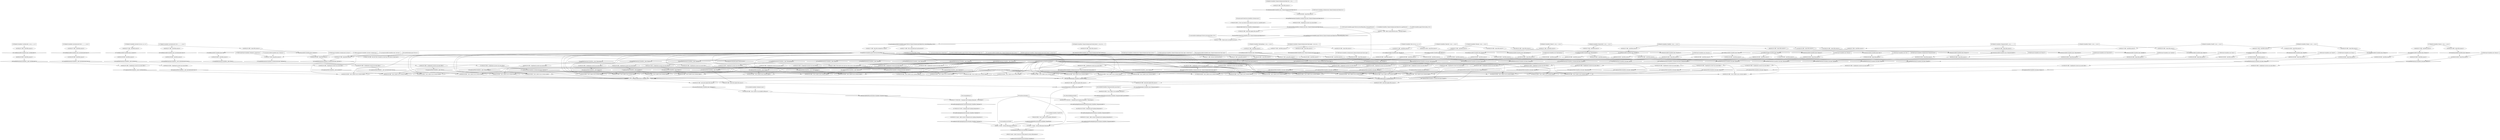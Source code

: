 digraph G {
	1 [label="1:canDiscoverSystemInformation(attacker,victimHost):0",shape=diamond];
	2 [label="2:RULE 0 (Asset - Able to discover system general system informatioin):0",shape=ellipse];
	3 [label="3:systemInformationDiscovery(attacker,victimHost):0",shape=diamond];
	4 [label="4:RULE 1 (T1082 - System Information Discovery):0",shape=ellipse];
	5 [label="5:isSystemDiscoverUtil(df):1",shape=box];
	6 [label="6:canRunInstalledSoftware(attacker,victimHost,'/bin/df',df):0",shape=diamond];
	7 [label="7:RULE 68 (BB - User is able to run installed software):0",shape=ellipse];
	8 [label="8:accessFile(attacker,victimHost,exec,'/bin/df'):0",shape=diamond];
	9 [label="9:RULE 83 (BB - execCode implies file access):0",shape=ellipse];
	10 [label="10:canAccessFile(victimHost,_,exec,'/bin/df'):0",shape=diamond];
	11 [label="11:RULE 85 (BB - A legitimate account can access file):0",shape=ellipse];
	12 [label="12:localFileProtection(victimHost,_,exec,'/bin/df'):0",shape=diamond];
	13 [label="13:RULE 88 (BB - world file access):0",shape=ellipse];
	14 [label="14:worldAccessible(victimHost,exec,'/bin/df'):0",shape=diamond];
	15 [label="15:RULE 97 (BB - world file access):0",shape=ellipse];
	16 [label="16:fileAttr(victimHost,'/bin/df',-,r,w,x,-,-,-,r,w,x):1",shape=box];
	17 [label="17:execCode(attacker,victimHost,_):0",shape=diamond];
	18 [label="18:RULE 69 (BB - User is able to use a reverse shell):0",shape=ellipse];
	19 [label="19:canAccessFile(victimHost,_,exec,'/bin'):0",shape=diamond];
	20 [label="20:RULE 85 (BB - A legitimate account can access file):0",shape=ellipse];
	21 [label="21:localFileProtection(victimHost,_,exec,'/bin'):0",shape=diamond];
	22 [label="22:RULE 88 (BB - world file access):0",shape=ellipse];
	23 [label="23:worldAccessible(victimHost,exec,'/bin'):0",shape=diamond];
	24 [label="24:RULE 97 (BB - world file access):0",shape=ellipse];
	25 [label="25:fileAttr(victimHost,'/bin',d,r,w,x,r,-,x,r,-,x):1",shape=box];
	26 [label="26:accessDataFlow(attacker,write,reversePupy):0",shape=diamond];
	27 [label="27:RULE 70 (BB - The remote root user has write access to the dataFlow):0",shape=ellipse];
	28 [label="28:dataFlowReverseShell(reversePupy):0",shape=diamond];
	29 [label="29:RULE 71 (BB - Reverse shell data flow):0",shape=ellipse];
	30 [label="30:isReverseShell(victimHost,pupyC2Server,'/home/victimAccount/3aka3.doc'):1",shape=box];
	31 [label="31:flowBind(reversePupy,http,1234):0",shape=diamond];
	32 [label="32:RULE 74 (BB - Flow associated port and protocol):0",shape=ellipse];
	33 [label="33:canScriptAccessHost(victimHost,pupyC2Server,'/home/victimAccount/3aka3.doc',reversePupy,http,1234):0",shape=diamond];
	34 [label="34:RULE 76 (BB - Script access an exposed service):0",shape=ellipse];
	35 [label="35:networkServiceInfo(pupyC2Server,root,pupyd,http,1234):1",shape=box];
	36 [label="36:accessFile(victimUser,victimHost,exec,'/home/victimAccount/3aka3.doc'):0",shape=diamond];
	37 [label="37:RULE 83 (BB - execCode implies file access):0",shape=ellipse];
	38 [label="38:canAccessFile(victimHost,victimAccount,exec,'/home/victimAccount/3aka3.doc'):0",shape=diamond];
	39 [label="39:RULE 85 (BB - A legitimate account can access file):0",shape=ellipse];
	40 [label="40:localFileProtection(victimHost,victimAccount,exec,'/home/victimAccount/3aka3.doc'):0",shape=diamond];
	41 [label="41:RULE 86 (BB - owner file access):0",shape=ellipse];
	42 [label="42:ownerAccessible(victimHost,exec,'/home/victimAccount/3aka3.doc'):0",shape=diamond];
	43 [label="43:RULE 95 (BB - owner file access):0",shape=ellipse];
	44 [label="44:fileAttr(victimHost,'/home/victimAccount/3aka3.doc',-,r,w,x,-,-,-,-,-,-):1",shape=box];
	45 [label="45:fileOwner(victimHost,victimAccount,'/home/victimAccount/3aka3.doc'):1",shape=box];
	46 [label="46:execCode(victimUser,victimHost,victimAccount):0",shape=diamond];
	47 [label="47:RULE 84 (BB - A User can execute code using his account on a specific host):0",shape=ellipse];
	48 [label="48:hasAccount(victimUser,victimHost,victimAccount):1",shape=box];
	49 [label="49:scriptNetAccess(victimHost,pupyC2Server,'/home/victimAccount/3aka3.doc',reversePupy,http,1234):0",shape=diamond];
	50 [label="50:RULE 77 (BB - Direct script network access - Existing Script):0",shape=ellipse];
	51 [label="51:isNetScript(victimHost,pupyC2Server,reversePupy,http,1234,pupyPayload):1",shape=box];
	52 [label="52:dataBind(victimHost,'/home/victimAccount/3aka3.doc',pupyPayload):1",shape=box];
	53 [label="53:aclNW(victimHost,pupyC2Server,http,1234):1",shape=box];
	54 [label="54:dataFlow(victimHost,pupyC2Server,reversePupy,_):0",shape=diamond];
	55 [label="55:RULE 75 (BB - Data flow initiated by script):0",shape=ellipse];
	56 [label="56:localAccess(attacker,pupyC2Server,root):0",shape=diamond];
	57 [label="57:RULE 103 (BB - An user who is located in a host has root access to that host):0",shape=ellipse];
	58 [label="58:located(attacker,pupyC2Server):1",shape=box];
	59 [label="59:RULE 69 (BB - User is able to use a reverse shell):0",shape=ellipse];
	60 [label="60:canAccessFile(victimHost,_,exec,'/bin/cat'):0",shape=diamond];
	61 [label="61:RULE 85 (BB - A legitimate account can access file):0",shape=ellipse];
	62 [label="62:localFileProtection(victimHost,_,exec,'/bin/cat'):0",shape=diamond];
	63 [label="63:RULE 88 (BB - world file access):0",shape=ellipse];
	64 [label="64:worldAccessible(victimHost,exec,'/bin/cat'):0",shape=diamond];
	65 [label="65:RULE 97 (BB - world file access):0",shape=ellipse];
	66 [label="66:fileAttr(victimHost,'/bin/cat',-,r,w,x,-,-,-,r,w,x):1",shape=box];
	67 [label="67:RULE 69 (BB - User is able to use a reverse shell):0",shape=ellipse];
	68 [label="68:canAccessFile(victimHost,_,exec,'/bin/certutil'):0",shape=diamond];
	69 [label="69:RULE 85 (BB - A legitimate account can access file):0",shape=ellipse];
	70 [label="70:localFileProtection(victimHost,_,exec,'/bin/certutil'):0",shape=diamond];
	71 [label="71:RULE 88 (BB - world file access):0",shape=ellipse];
	72 [label="72:worldAccessible(victimHost,exec,'/bin/certutil'):0",shape=diamond];
	73 [label="73:RULE 97 (BB - world file access):0",shape=ellipse];
	74 [label="74:fileAttr(victimHost,'/bin/certutil',-,r,w,x,-,-,-,r,w,x):1",shape=box];
	75 [label="75:RULE 69 (BB - User is able to use a reverse shell):0",shape=ellipse];
	76 [label="76:RULE 69 (BB - User is able to use a reverse shell):0",shape=ellipse];
	77 [label="77:canAccessFile(victimHost,_,exec,'/bin/find'):0",shape=diamond];
	78 [label="78:RULE 85 (BB - A legitimate account can access file):0",shape=ellipse];
	79 [label="79:localFileProtection(victimHost,_,exec,'/bin/find'):0",shape=diamond];
	80 [label="80:RULE 88 (BB - world file access):0",shape=ellipse];
	81 [label="81:worldAccessible(victimHost,exec,'/bin/find'):0",shape=diamond];
	82 [label="82:RULE 97 (BB - world file access):0",shape=ellipse];
	83 [label="83:fileAttr(victimHost,'/bin/find',-,r,w,x,-,-,-,r,w,x):1",shape=box];
	84 [label="84:RULE 69 (BB - User is able to use a reverse shell):0",shape=ellipse];
	85 [label="85:canAccessFile(victimHost,_,exec,'/bin/ls'):0",shape=diamond];
	86 [label="86:RULE 85 (BB - A legitimate account can access file):0",shape=ellipse];
	87 [label="87:localFileProtection(victimHost,_,exec,'/bin/ls'):0",shape=diamond];
	88 [label="88:RULE 88 (BB - world file access):0",shape=ellipse];
	89 [label="89:worldAccessible(victimHost,exec,'/bin/ls'):0",shape=diamond];
	90 [label="90:RULE 97 (BB - world file access):0",shape=ellipse];
	91 [label="91:fileAttr(victimHost,'/bin/ls',-,r,w,x,-,-,-,r,w,x):1",shape=box];
	92 [label="92:RULE 69 (BB - User is able to use a reverse shell):0",shape=ellipse];
	93 [label="93:canAccessFile(victimHost,_,exec,'/bin/ps'):0",shape=diamond];
	94 [label="94:RULE 85 (BB - A legitimate account can access file):0",shape=ellipse];
	95 [label="95:localFileProtection(victimHost,_,exec,'/bin/ps'):0",shape=diamond];
	96 [label="96:RULE 88 (BB - world file access):0",shape=ellipse];
	97 [label="97:worldAccessible(victimHost,exec,'/bin/ps'):0",shape=diamond];
	98 [label="98:RULE 97 (BB - world file access):0",shape=ellipse];
	99 [label="99:fileAttr(victimHost,'/bin/ps',-,r,w,x,-,-,-,r,w,x):1",shape=box];
	100 [label="100:RULE 69 (BB - User is able to use a reverse shell):0",shape=ellipse];
	101 [label="101:canAccessFile(victimHost,_,exec,'/bin/rm'):0",shape=diamond];
	102 [label="102:RULE 85 (BB - A legitimate account can access file):0",shape=ellipse];
	103 [label="103:localFileProtection(victimHost,_,exec,'/bin/rm'):0",shape=diamond];
	104 [label="104:RULE 88 (BB - world file access):0",shape=ellipse];
	105 [label="105:worldAccessible(victimHost,exec,'/bin/rm'):0",shape=diamond];
	106 [label="106:RULE 97 (BB - world file access):0",shape=ellipse];
	107 [label="107:fileAttr(victimHost,'/bin/rm',-,r,w,x,-,-,-,r,w,x):1",shape=box];
	108 [label="108:RULE 69 (BB - User is able to use a reverse shell):0",shape=ellipse];
	109 [label="109:canAccessFile(victimHost,_,exec,'/bin/tcpdump'):0",shape=diamond];
	110 [label="110:RULE 85 (BB - A legitimate account can access file):0",shape=ellipse];
	111 [label="111:localFileProtection(victimHost,_,exec,'/bin/tcpdump'):0",shape=diamond];
	112 [label="112:RULE 88 (BB - world file access):0",shape=ellipse];
	113 [label="113:worldAccessible(victimHost,exec,'/bin/tcpdump'):0",shape=diamond];
	114 [label="114:RULE 97 (BB - world file access):0",shape=ellipse];
	115 [label="115:fileAttr(victimHost,'/bin/tcpdump',-,r,w,x,-,-,-,r,w,x):1",shape=box];
	116 [label="116:RULE 69 (BB - User is able to use a reverse shell):0",shape=ellipse];
	117 [label="117:canAccessFile(victimHost,_,exec,'/bin/who'):0",shape=diamond];
	118 [label="118:RULE 85 (BB - A legitimate account can access file):0",shape=ellipse];
	119 [label="119:localFileProtection(victimHost,_,exec,'/bin/who'):0",shape=diamond];
	120 [label="120:RULE 88 (BB - world file access):0",shape=ellipse];
	121 [label="121:worldAccessible(victimHost,exec,'/bin/who'):0",shape=diamond];
	122 [label="122:RULE 97 (BB - world file access):0",shape=ellipse];
	123 [label="123:fileAttr(victimHost,'/bin/who',-,r,w,x,-,-,-,r,w,x):1",shape=box];
	124 [label="124:RULE 69 (BB - User is able to use a reverse shell):0",shape=ellipse];
	125 [label="125:canAccessFile(victimHost,_,exec,'/bin/zip'):0",shape=diamond];
	126 [label="126:RULE 85 (BB - A legitimate account can access file):0",shape=ellipse];
	127 [label="127:localFileProtection(victimHost,_,exec,'/bin/zip'):0",shape=diamond];
	128 [label="128:RULE 88 (BB - world file access):0",shape=ellipse];
	129 [label="129:worldAccessible(victimHost,exec,'/bin/zip'):0",shape=diamond];
	130 [label="130:RULE 97 (BB - world file access):0",shape=ellipse];
	131 [label="131:fileAttr(victimHost,'/bin/zip',-,r,w,x,-,-,-,r,w,x):1",shape=box];
	132 [label="132:RULE 69 (BB - User is able to use a reverse shell):0",shape=ellipse];
	133 [label="133:canAccessFile(victimHost,_,exec,'/private'):0",shape=diamond];
	134 [label="134:RULE 85 (BB - A legitimate account can access file):0",shape=ellipse];
	135 [label="135:localFileProtection(victimHost,_,exec,'/private'):0",shape=diamond];
	136 [label="136:RULE 88 (BB - world file access):0",shape=ellipse];
	137 [label="137:worldAccessible(victimHost,exec,'/private'):0",shape=diamond];
	138 [label="138:RULE 97 (BB - world file access):0",shape=ellipse];
	139 [label="139:fileAttr(victimHost,'/private',d,r,w,x,r,-,x,r,-,x):1",shape=box];
	140 [label="140:RULE 69 (BB - User is able to use a reverse shell):0",shape=ellipse];
	141 [label="141:canAccessFile(victimHost,_,exec,'/private/secret1.doc'):0",shape=diamond];
	142 [label="142:RULE 85 (BB - A legitimate account can access file):0",shape=ellipse];
	143 [label="143:localFileProtection(victimHost,_,exec,'/private/secret1.doc'):0",shape=diamond];
	144 [label="144:RULE 88 (BB - world file access):0",shape=ellipse];
	145 [label="145:worldAccessible(victimHost,exec,'/private/secret1.doc'):0",shape=diamond];
	146 [label="146:RULE 97 (BB - world file access):0",shape=ellipse];
	147 [label="147:fileAttr(victimHost,'/private/secret1.doc',-,-,-,-,-,-,-,r,w,x):1",shape=box];
	148 [label="148:RULE 69 (BB - User is able to use a reverse shell):0",shape=ellipse];
	149 [label="149:canAccessFile(victimHost,_,exec,'/private/secret2.doc'):0",shape=diamond];
	150 [label="150:RULE 85 (BB - A legitimate account can access file):0",shape=ellipse];
	151 [label="151:localFileProtection(victimHost,_,exec,'/private/secret2.doc'):0",shape=diamond];
	152 [label="152:RULE 88 (BB - world file access):0",shape=ellipse];
	153 [label="153:worldAccessible(victimHost,exec,'/private/secret2.doc'):0",shape=diamond];
	154 [label="154:RULE 97 (BB - world file access):0",shape=ellipse];
	155 [label="155:fileAttr(victimHost,'/private/secret2.doc',-,-,-,-,-,-,-,r,w,x):1",shape=box];
	156 [label="156:RULE 69 (BB - User is able to use a reverse shell):0",shape=ellipse];
	157 [label="157:canAccessFile(victimHost,_,exec,'/usr/bin/sudo'):0",shape=diamond];
	158 [label="158:RULE 85 (BB - A legitimate account can access file):0",shape=ellipse];
	159 [label="159:localFileProtection(victimHost,_,exec,'/usr/bin/sudo'):0",shape=diamond];
	160 [label="160:RULE 88 (BB - world file access):0",shape=ellipse];
	161 [label="161:worldAccessible(victimHost,exec,'/usr/bin/sudo'):0",shape=diamond];
	162 [label="162:RULE 97 (BB - world file access):0",shape=ellipse];
	163 [label="163:fileAttr(victimHost,'/usr/bin/sudo',-,r,w,s,r,-,-,r,-,x):1",shape=box];
	164 [label="164:RULE 83 (BB - execCode implies file access):0",shape=ellipse];
	165 [label="165:canAccessFile(victimHost,root,exec,'/bin/df'):0",shape=diamond];
	166 [label="166:RULE 85 (BB - A legitimate account can access file):0",shape=ellipse];
	167 [label="167:localFileProtection(victimHost,root,exec,'/bin/df'):0",shape=diamond];
	168 [label="168:RULE 86 (BB - owner file access):0",shape=ellipse];
	169 [label="169:ownerAccessible(victimHost,exec,'/bin/df'):0",shape=diamond];
	170 [label="170:RULE 95 (BB - owner file access):0",shape=ellipse];
	171 [label="171:fileOwner(victimHost,root,'/bin/df'):1",shape=box];
	172 [label="172:RULE 88 (BB - world file access):0",shape=ellipse];
	173 [label="173:execCode(attacker,victimHost,root):0",shape=diamond];
	174 [label="174:RULE 69 (BB - User is able to use a reverse shell):0",shape=ellipse];
	175 [label="175:canAccessFile(victimHost,root,exec,'/bin'):0",shape=diamond];
	176 [label="176:RULE 85 (BB - A legitimate account can access file):0",shape=ellipse];
	177 [label="177:localFileProtection(victimHost,root,exec,'/bin'):0",shape=diamond];
	178 [label="178:RULE 86 (BB - owner file access):0",shape=ellipse];
	179 [label="179:ownerAccessible(victimHost,exec,'/bin'):0",shape=diamond];
	180 [label="180:RULE 95 (BB - owner file access):0",shape=ellipse];
	181 [label="181:fileOwner(victimHost,root,'/bin'):1",shape=box];
	182 [label="182:RULE 69 (BB - User is able to use a reverse shell):0",shape=ellipse];
	183 [label="183:canAccessFile(victimHost,root,exec,'/bin/cat'):0",shape=diamond];
	184 [label="184:RULE 85 (BB - A legitimate account can access file):0",shape=ellipse];
	185 [label="185:localFileProtection(victimHost,root,exec,'/bin/cat'):0",shape=diamond];
	186 [label="186:RULE 86 (BB - owner file access):0",shape=ellipse];
	187 [label="187:ownerAccessible(victimHost,exec,'/bin/cat'):0",shape=diamond];
	188 [label="188:RULE 95 (BB - owner file access):0",shape=ellipse];
	189 [label="189:fileOwner(victimHost,root,'/bin/cat'):1",shape=box];
	190 [label="190:RULE 88 (BB - world file access):0",shape=ellipse];
	191 [label="191:RULE 69 (BB - User is able to use a reverse shell):0",shape=ellipse];
	192 [label="192:canAccessFile(victimHost,root,exec,'/bin/certutil'):0",shape=diamond];
	193 [label="193:RULE 85 (BB - A legitimate account can access file):0",shape=ellipse];
	194 [label="194:localFileProtection(victimHost,root,exec,'/bin/certutil'):0",shape=diamond];
	195 [label="195:RULE 86 (BB - owner file access):0",shape=ellipse];
	196 [label="196:ownerAccessible(victimHost,exec,'/bin/certutil'):0",shape=diamond];
	197 [label="197:RULE 95 (BB - owner file access):0",shape=ellipse];
	198 [label="198:fileOwner(victimHost,root,'/bin/certutil'):1",shape=box];
	199 [label="199:RULE 88 (BB - world file access):0",shape=ellipse];
	200 [label="200:RULE 69 (BB - User is able to use a reverse shell):0",shape=ellipse];
	201 [label="201:RULE 69 (BB - User is able to use a reverse shell):0",shape=ellipse];
	202 [label="202:canAccessFile(victimHost,root,exec,'/bin/find'):0",shape=diamond];
	203 [label="203:RULE 85 (BB - A legitimate account can access file):0",shape=ellipse];
	204 [label="204:localFileProtection(victimHost,root,exec,'/bin/find'):0",shape=diamond];
	205 [label="205:RULE 86 (BB - owner file access):0",shape=ellipse];
	206 [label="206:ownerAccessible(victimHost,exec,'/bin/find'):0",shape=diamond];
	207 [label="207:RULE 95 (BB - owner file access):0",shape=ellipse];
	208 [label="208:fileOwner(victimHost,root,'/bin/find'):1",shape=box];
	209 [label="209:RULE 88 (BB - world file access):0",shape=ellipse];
	210 [label="210:RULE 69 (BB - User is able to use a reverse shell):0",shape=ellipse];
	211 [label="211:canAccessFile(victimHost,root,exec,'/bin/ls'):0",shape=diamond];
	212 [label="212:RULE 85 (BB - A legitimate account can access file):0",shape=ellipse];
	213 [label="213:localFileProtection(victimHost,root,exec,'/bin/ls'):0",shape=diamond];
	214 [label="214:RULE 86 (BB - owner file access):0",shape=ellipse];
	215 [label="215:ownerAccessible(victimHost,exec,'/bin/ls'):0",shape=diamond];
	216 [label="216:RULE 95 (BB - owner file access):0",shape=ellipse];
	217 [label="217:fileOwner(victimHost,root,'/bin/ls'):1",shape=box];
	218 [label="218:RULE 88 (BB - world file access):0",shape=ellipse];
	219 [label="219:RULE 69 (BB - User is able to use a reverse shell):0",shape=ellipse];
	220 [label="220:canAccessFile(victimHost,root,exec,'/bin/ps'):0",shape=diamond];
	221 [label="221:RULE 85 (BB - A legitimate account can access file):0",shape=ellipse];
	222 [label="222:localFileProtection(victimHost,root,exec,'/bin/ps'):0",shape=diamond];
	223 [label="223:RULE 86 (BB - owner file access):0",shape=ellipse];
	224 [label="224:ownerAccessible(victimHost,exec,'/bin/ps'):0",shape=diamond];
	225 [label="225:RULE 95 (BB - owner file access):0",shape=ellipse];
	226 [label="226:fileOwner(victimHost,root,'/bin/ps'):1",shape=box];
	227 [label="227:RULE 88 (BB - world file access):0",shape=ellipse];
	228 [label="228:RULE 69 (BB - User is able to use a reverse shell):0",shape=ellipse];
	229 [label="229:canAccessFile(victimHost,root,exec,'/bin/rm'):0",shape=diamond];
	230 [label="230:RULE 85 (BB - A legitimate account can access file):0",shape=ellipse];
	231 [label="231:localFileProtection(victimHost,root,exec,'/bin/rm'):0",shape=diamond];
	232 [label="232:RULE 86 (BB - owner file access):0",shape=ellipse];
	233 [label="233:ownerAccessible(victimHost,exec,'/bin/rm'):0",shape=diamond];
	234 [label="234:RULE 95 (BB - owner file access):0",shape=ellipse];
	235 [label="235:fileOwner(victimHost,root,'/bin/rm'):1",shape=box];
	236 [label="236:RULE 88 (BB - world file access):0",shape=ellipse];
	237 [label="237:RULE 69 (BB - User is able to use a reverse shell):0",shape=ellipse];
	238 [label="238:canAccessFile(victimHost,root,exec,'/bin/tcpdump'):0",shape=diamond];
	239 [label="239:RULE 85 (BB - A legitimate account can access file):0",shape=ellipse];
	240 [label="240:localFileProtection(victimHost,root,exec,'/bin/tcpdump'):0",shape=diamond];
	241 [label="241:RULE 86 (BB - owner file access):0",shape=ellipse];
	242 [label="242:ownerAccessible(victimHost,exec,'/bin/tcpdump'):0",shape=diamond];
	243 [label="243:RULE 95 (BB - owner file access):0",shape=ellipse];
	244 [label="244:fileOwner(victimHost,root,'/bin/tcpdump'):1",shape=box];
	245 [label="245:RULE 88 (BB - world file access):0",shape=ellipse];
	246 [label="246:RULE 69 (BB - User is able to use a reverse shell):0",shape=ellipse];
	247 [label="247:canAccessFile(victimHost,root,exec,'/bin/who'):0",shape=diamond];
	248 [label="248:RULE 85 (BB - A legitimate account can access file):0",shape=ellipse];
	249 [label="249:localFileProtection(victimHost,root,exec,'/bin/who'):0",shape=diamond];
	250 [label="250:RULE 86 (BB - owner file access):0",shape=ellipse];
	251 [label="251:ownerAccessible(victimHost,exec,'/bin/who'):0",shape=diamond];
	252 [label="252:RULE 95 (BB - owner file access):0",shape=ellipse];
	253 [label="253:fileOwner(victimHost,root,'/bin/who'):1",shape=box];
	254 [label="254:RULE 88 (BB - world file access):0",shape=ellipse];
	255 [label="255:RULE 69 (BB - User is able to use a reverse shell):0",shape=ellipse];
	256 [label="256:canAccessFile(victimHost,root,exec,'/bin/zip'):0",shape=diamond];
	257 [label="257:RULE 85 (BB - A legitimate account can access file):0",shape=ellipse];
	258 [label="258:localFileProtection(victimHost,root,exec,'/bin/zip'):0",shape=diamond];
	259 [label="259:RULE 86 (BB - owner file access):0",shape=ellipse];
	260 [label="260:ownerAccessible(victimHost,exec,'/bin/zip'):0",shape=diamond];
	261 [label="261:RULE 95 (BB - owner file access):0",shape=ellipse];
	262 [label="262:fileOwner(victimHost,root,'/bin/zip'):1",shape=box];
	263 [label="263:RULE 88 (BB - world file access):0",shape=ellipse];
	264 [label="264:RULE 83 (BB - execCode implies file access):0",shape=ellipse];
	265 [label="265:canAccessFile(victimHost,victimAccount,exec,'/bin/df'):0",shape=diamond];
	266 [label="266:RULE 85 (BB - A legitimate account can access file):0",shape=ellipse];
	267 [label="267:localFileProtection(victimHost,victimAccount,exec,'/bin/df'):0",shape=diamond];
	268 [label="268:RULE 88 (BB - world file access):0",shape=ellipse];
	269 [label="269:execCode(attacker,victimHost,victimAccount):0",shape=diamond];
	270 [label="270:RULE 69 (BB - User is able to use a reverse shell):0",shape=ellipse];
	271 [label="271:canAccessFile(victimHost,victimAccount,exec,'/bin/bash'):0",shape=diamond];
	272 [label="272:RULE 85 (BB - A legitimate account can access file):0",shape=ellipse];
	273 [label="273:localFileProtection(victimHost,victimAccount,exec,'/bin/bash'):0",shape=diamond];
	274 [label="274:RULE 87 (BB - group file access):0",shape=ellipse];
	275 [label="275:groupAccessible(victimHost,exec,'/bin/bash'):1",shape=box];
	276 [label="276:fileGroupOwner(victimHost,'/bin/bash',victimGroup):1",shape=box];
	277 [label="277:inGroup(victimAccount,victimGroup):1",shape=box];
	278 [label="278:RULE 69 (BB - User is able to use a reverse shell):0",shape=ellipse];
	279 [label="279:canAccessFile(victimHost,victimAccount,exec,'/bin/powershell'):0",shape=diamond];
	280 [label="280:RULE 85 (BB - A legitimate account can access file):0",shape=ellipse];
	281 [label="281:localFileProtection(victimHost,victimAccount,exec,'/bin/powershell'):0",shape=diamond];
	282 [label="282:RULE 86 (BB - owner file access):0",shape=ellipse];
	283 [label="283:ownerAccessible(victimHost,exec,'/bin/powershell'):0",shape=diamond];
	284 [label="284:RULE 95 (BB - owner file access):0",shape=ellipse];
	285 [label="285:fileAttr(victimHost,'/bin/powershell',-,r,w,x,-,-,-,-,-,-):1",shape=box];
	286 [label="286:fileOwner(victimHost,victimAccount,'/bin/powershell'):1",shape=box];
	287 [label="287:RULE 69 (BB - User is able to use a reverse shell):0",shape=ellipse];
	288 [label="288:canAccessFile(victimHost,victimAccount,exec,'/home/victimAccount/.bash_history'):0",shape=diamond];
	289 [label="289:RULE 85 (BB - A legitimate account can access file):0",shape=ellipse];
	290 [label="290:localFileProtection(victimHost,victimAccount,exec,'/home/victimAccount/.bash_history'):0",shape=diamond];
	291 [label="291:RULE 86 (BB - owner file access):0",shape=ellipse];
	292 [label="292:ownerAccessible(victimHost,exec,'/home/victimAccount/.bash_history'):0",shape=diamond];
	293 [label="293:RULE 95 (BB - owner file access):0",shape=ellipse];
	294 [label="294:fileAttr(victimHost,'/home/victimAccount/.bash_history',-,r,w,x,r,w,x,-,-,-):1",shape=box];
	295 [label="295:fileOwner(victimHost,victimAccount,'/home/victimAccount/.bash_history'):1",shape=box];
	296 [label="296:RULE 87 (BB - group file access):0",shape=ellipse];
	297 [label="297:groupAccessible(victimHost,exec,'/home/victimAccount/.bash_history'):1",shape=box];
	298 [label="298:fileGroupOwner(victimHost,'/home/victimAccount/.bash_history',victimGroup):1",shape=box];
	299 [label="299:RULE 69 (BB - User is able to use a reverse shell):0",shape=ellipse];
	300 [label="300:canAccessFile(victimHost,victimAccount,exec,'/home/victimAccount/.bash_login'):0",shape=diamond];
	301 [label="301:RULE 85 (BB - A legitimate account can access file):0",shape=ellipse];
	302 [label="302:localFileProtection(victimHost,victimAccount,exec,'/home/victimAccount/.bash_login'):0",shape=diamond];
	303 [label="303:RULE 86 (BB - owner file access):0",shape=ellipse];
	304 [label="304:ownerAccessible(victimHost,exec,'/home/victimAccount/.bash_login'):0",shape=diamond];
	305 [label="305:RULE 95 (BB - owner file access):0",shape=ellipse];
	306 [label="306:fileAttr(victimHost,'/home/victimAccount/.bash_login',-,r,w,x,r,w,x,-,-,-):1",shape=box];
	307 [label="307:fileOwner(victimHost,victimAccount,'/home/victimAccount/.bash_login'):1",shape=box];
	308 [label="308:RULE 87 (BB - group file access):0",shape=ellipse];
	309 [label="309:groupAccessible(victimHost,exec,'/home/victimAccount/.bash_login'):1",shape=box];
	310 [label="310:fileGroupOwner(victimHost,'/home/victimAccount/.bash_login',victimGroup):1",shape=box];
	311 [label="311:RULE 69 (BB - User is able to use a reverse shell):0",shape=ellipse];
	312 [label="312:RULE 69 (BB - User is able to use a reverse shell):0",shape=ellipse];
	313 [label="313:canAccessFile(victimHost,victimAccount,exec,'/private'):0",shape=diamond];
	314 [label="314:RULE 85 (BB - A legitimate account can access file):0",shape=ellipse];
	315 [label="315:localFileProtection(victimHost,victimAccount,exec,'/private'):0",shape=diamond];
	316 [label="316:RULE 86 (BB - owner file access):0",shape=ellipse];
	317 [label="317:ownerAccessible(victimHost,exec,'/private'):0",shape=diamond];
	318 [label="318:RULE 95 (BB - owner file access):0",shape=ellipse];
	319 [label="319:fileOwner(victimHost,victimAccount,'/private'):1",shape=box];
	320 [label="320:RULE 87 (BB - group file access):0",shape=ellipse];
	321 [label="321:groupAccessible(victimHost,exec,'/private'):1",shape=box];
	322 [label="322:fileGroupOwner(victimHost,'/private',victimGroup):1",shape=box];
	323 [label="323:installed(victimHost,'/bin/df',df):1",shape=box];
	324 [label="324:canAbuseCmdScriptingInterpreter(attacker,victimHost,'/bin/bash'):0",shape=diamond];
	325 [label="325:RULE 61 (Asset - Able to abuse command and scripting interpreters):0",shape=ellipse];
	326 [label="326:cmdScriptingInterpreter(attacker,victimHost,'/bin/bash'):0",shape=diamond];
	327 [label="327:RULE 65 (T1059 - Command and Scripting Interpreter):0",shape=ellipse];
	328 [label="328:cmdScriptingInterpreterUnixShell(attacker,victimHost,'/bin/bash'):0",shape=diamond];
	329 [label="329:RULE 67 (T1059.004 - Command and Scripting Interpreter - PowerShell):0",shape=ellipse];
	330 [label="330:isUnixShell(bash):1",shape=box];
	331 [label="331:canRunInstalledSoftware(attacker,victimHost,'/bin/bash',bash):0",shape=diamond];
	332 [label="332:RULE 68 (BB - User is able to run installed software):0",shape=ellipse];
	333 [label="333:accessFile(attacker,victimHost,exec,'/bin/bash'):0",shape=diamond];
	334 [label="334:RULE 83 (BB - execCode implies file access):0",shape=ellipse];
	335 [label="335:installed(victimHost,'/bin/bash',bash):1",shape=box];
	336 [label="336:malicious(attacker):1",shape=box];
	337 [label="337:RULE 1 (T1082 - System Information Discovery):0",shape=ellipse];
	338 [label="338:canAbuseCmdScriptingInterpreter(attacker,victimHost,'/bin/powershell'):0",shape=diamond];
	339 [label="339:RULE 61 (Asset - Able to abuse command and scripting interpreters):0",shape=ellipse];
	340 [label="340:cmdScriptingInterpreter(attacker,victimHost,'/bin/powershell'):0",shape=diamond];
	341 [label="341:RULE 64 (T1059 - Command and Scripting Interpreter):0",shape=ellipse];
	342 [label="342:cmdScriptingInterpreterPowerShell(attacker,victimHost,'/bin/powershell'):0",shape=diamond];
	343 [label="343:RULE 66 (T1059.001 - Command and Scripting Interpreter - PowerShell):0",shape=ellipse];
	344 [label="344:isPowerShell(powerShell):1",shape=box];
	345 [label="345:canRunInstalledSoftware(attacker,victimHost,'/bin/powershell',powerShell):0",shape=diamond];
	346 [label="346:RULE 68 (BB - User is able to run installed software):0",shape=ellipse];
	347 [label="347:accessFile(attacker,victimHost,exec,'/bin/powershell'):0",shape=diamond];
	348 [label="348:RULE 83 (BB - execCode implies file access):0",shape=ellipse];
	349 [label="349:installed(victimHost,'/bin/powershell',powerShell):1",shape=box];
	5 -> 	4;
	16 -> 	15;
	15 -> 	14;
	14 -> 	13;
	13 -> 	12;
	12 -> 	11;
	11 -> 	10;
	10 -> 	9;
	25 -> 	24;
	24 -> 	23;
	23 -> 	22;
	22 -> 	21;
	21 -> 	20;
	20 -> 	19;
	19 -> 	18;
	30 -> 	29;
	35 -> 	34;
	44 -> 	43;
	43 -> 	42;
	42 -> 	41;
	45 -> 	41;
	41 -> 	40;
	40 -> 	39;
	39 -> 	38;
	38 -> 	37;
	48 -> 	47;
	47 -> 	46;
	46 -> 	37;
	37 -> 	36;
	36 -> 	34;
	51 -> 	50;
	52 -> 	50;
	53 -> 	50;
	50 -> 	49;
	49 -> 	34;
	34 -> 	33;
	33 -> 	32;
	32 -> 	31;
	31 -> 	29;
	33 -> 	55;
	55 -> 	54;
	54 -> 	29;
	29 -> 	28;
	28 -> 	27;
	54 -> 	27;
	58 -> 	57;
	57 -> 	56;
	56 -> 	27;
	27 -> 	26;
	26 -> 	18;
	28 -> 	18;
	54 -> 	18;
	18 -> 	17;
	66 -> 	65;
	65 -> 	64;
	64 -> 	63;
	63 -> 	62;
	62 -> 	61;
	61 -> 	60;
	60 -> 	59;
	26 -> 	59;
	28 -> 	59;
	54 -> 	59;
	59 -> 	17;
	74 -> 	73;
	73 -> 	72;
	72 -> 	71;
	71 -> 	70;
	70 -> 	69;
	69 -> 	68;
	68 -> 	67;
	26 -> 	67;
	28 -> 	67;
	54 -> 	67;
	67 -> 	17;
	10 -> 	75;
	26 -> 	75;
	28 -> 	75;
	54 -> 	75;
	75 -> 	17;
	83 -> 	82;
	82 -> 	81;
	81 -> 	80;
	80 -> 	79;
	79 -> 	78;
	78 -> 	77;
	77 -> 	76;
	26 -> 	76;
	28 -> 	76;
	54 -> 	76;
	76 -> 	17;
	91 -> 	90;
	90 -> 	89;
	89 -> 	88;
	88 -> 	87;
	87 -> 	86;
	86 -> 	85;
	85 -> 	84;
	26 -> 	84;
	28 -> 	84;
	54 -> 	84;
	84 -> 	17;
	99 -> 	98;
	98 -> 	97;
	97 -> 	96;
	96 -> 	95;
	95 -> 	94;
	94 -> 	93;
	93 -> 	92;
	26 -> 	92;
	28 -> 	92;
	54 -> 	92;
	92 -> 	17;
	107 -> 	106;
	106 -> 	105;
	105 -> 	104;
	104 -> 	103;
	103 -> 	102;
	102 -> 	101;
	101 -> 	100;
	26 -> 	100;
	28 -> 	100;
	54 -> 	100;
	100 -> 	17;
	115 -> 	114;
	114 -> 	113;
	113 -> 	112;
	112 -> 	111;
	111 -> 	110;
	110 -> 	109;
	109 -> 	108;
	26 -> 	108;
	28 -> 	108;
	54 -> 	108;
	108 -> 	17;
	123 -> 	122;
	122 -> 	121;
	121 -> 	120;
	120 -> 	119;
	119 -> 	118;
	118 -> 	117;
	117 -> 	116;
	26 -> 	116;
	28 -> 	116;
	54 -> 	116;
	116 -> 	17;
	131 -> 	130;
	130 -> 	129;
	129 -> 	128;
	128 -> 	127;
	127 -> 	126;
	126 -> 	125;
	125 -> 	124;
	26 -> 	124;
	28 -> 	124;
	54 -> 	124;
	124 -> 	17;
	139 -> 	138;
	138 -> 	137;
	137 -> 	136;
	136 -> 	135;
	135 -> 	134;
	134 -> 	133;
	133 -> 	132;
	26 -> 	132;
	28 -> 	132;
	54 -> 	132;
	132 -> 	17;
	147 -> 	146;
	146 -> 	145;
	145 -> 	144;
	144 -> 	143;
	143 -> 	142;
	142 -> 	141;
	141 -> 	140;
	26 -> 	140;
	28 -> 	140;
	54 -> 	140;
	140 -> 	17;
	155 -> 	154;
	154 -> 	153;
	153 -> 	152;
	152 -> 	151;
	151 -> 	150;
	150 -> 	149;
	149 -> 	148;
	26 -> 	148;
	28 -> 	148;
	54 -> 	148;
	148 -> 	17;
	163 -> 	162;
	162 -> 	161;
	161 -> 	160;
	160 -> 	159;
	159 -> 	158;
	158 -> 	157;
	157 -> 	156;
	26 -> 	156;
	28 -> 	156;
	54 -> 	156;
	156 -> 	17;
	17 -> 	9;
	9 -> 	8;
	16 -> 	170;
	170 -> 	169;
	169 -> 	168;
	171 -> 	168;
	168 -> 	167;
	14 -> 	172;
	172 -> 	167;
	167 -> 	166;
	166 -> 	165;
	165 -> 	164;
	25 -> 	180;
	180 -> 	179;
	179 -> 	178;
	181 -> 	178;
	178 -> 	177;
	177 -> 	176;
	176 -> 	175;
	175 -> 	174;
	26 -> 	174;
	28 -> 	174;
	54 -> 	174;
	174 -> 	173;
	66 -> 	188;
	188 -> 	187;
	187 -> 	186;
	189 -> 	186;
	186 -> 	185;
	64 -> 	190;
	190 -> 	185;
	185 -> 	184;
	184 -> 	183;
	183 -> 	182;
	26 -> 	182;
	28 -> 	182;
	54 -> 	182;
	182 -> 	173;
	74 -> 	197;
	197 -> 	196;
	196 -> 	195;
	198 -> 	195;
	195 -> 	194;
	72 -> 	199;
	199 -> 	194;
	194 -> 	193;
	193 -> 	192;
	192 -> 	191;
	26 -> 	191;
	28 -> 	191;
	54 -> 	191;
	191 -> 	173;
	165 -> 	200;
	26 -> 	200;
	28 -> 	200;
	54 -> 	200;
	200 -> 	173;
	83 -> 	207;
	207 -> 	206;
	206 -> 	205;
	208 -> 	205;
	205 -> 	204;
	81 -> 	209;
	209 -> 	204;
	204 -> 	203;
	203 -> 	202;
	202 -> 	201;
	26 -> 	201;
	28 -> 	201;
	54 -> 	201;
	201 -> 	173;
	91 -> 	216;
	216 -> 	215;
	215 -> 	214;
	217 -> 	214;
	214 -> 	213;
	89 -> 	218;
	218 -> 	213;
	213 -> 	212;
	212 -> 	211;
	211 -> 	210;
	26 -> 	210;
	28 -> 	210;
	54 -> 	210;
	210 -> 	173;
	99 -> 	225;
	225 -> 	224;
	224 -> 	223;
	226 -> 	223;
	223 -> 	222;
	97 -> 	227;
	227 -> 	222;
	222 -> 	221;
	221 -> 	220;
	220 -> 	219;
	26 -> 	219;
	28 -> 	219;
	54 -> 	219;
	219 -> 	173;
	107 -> 	234;
	234 -> 	233;
	233 -> 	232;
	235 -> 	232;
	232 -> 	231;
	105 -> 	236;
	236 -> 	231;
	231 -> 	230;
	230 -> 	229;
	229 -> 	228;
	26 -> 	228;
	28 -> 	228;
	54 -> 	228;
	228 -> 	173;
	115 -> 	243;
	243 -> 	242;
	242 -> 	241;
	244 -> 	241;
	241 -> 	240;
	113 -> 	245;
	245 -> 	240;
	240 -> 	239;
	239 -> 	238;
	238 -> 	237;
	26 -> 	237;
	28 -> 	237;
	54 -> 	237;
	237 -> 	173;
	123 -> 	252;
	252 -> 	251;
	251 -> 	250;
	253 -> 	250;
	250 -> 	249;
	121 -> 	254;
	254 -> 	249;
	249 -> 	248;
	248 -> 	247;
	247 -> 	246;
	26 -> 	246;
	28 -> 	246;
	54 -> 	246;
	246 -> 	173;
	131 -> 	261;
	261 -> 	260;
	260 -> 	259;
	262 -> 	259;
	259 -> 	258;
	129 -> 	263;
	263 -> 	258;
	258 -> 	257;
	257 -> 	256;
	256 -> 	255;
	26 -> 	255;
	28 -> 	255;
	54 -> 	255;
	255 -> 	173;
	173 -> 	164;
	164 -> 	8;
	14 -> 	268;
	268 -> 	267;
	267 -> 	266;
	266 -> 	265;
	265 -> 	264;
	275 -> 	274;
	276 -> 	274;
	277 -> 	274;
	274 -> 	273;
	273 -> 	272;
	272 -> 	271;
	271 -> 	270;
	26 -> 	270;
	28 -> 	270;
	54 -> 	270;
	270 -> 	269;
	285 -> 	284;
	284 -> 	283;
	283 -> 	282;
	286 -> 	282;
	282 -> 	281;
	281 -> 	280;
	280 -> 	279;
	279 -> 	278;
	26 -> 	278;
	28 -> 	278;
	54 -> 	278;
	278 -> 	269;
	294 -> 	293;
	293 -> 	292;
	292 -> 	291;
	295 -> 	291;
	291 -> 	290;
	297 -> 	296;
	298 -> 	296;
	277 -> 	296;
	296 -> 	290;
	290 -> 	289;
	289 -> 	288;
	288 -> 	287;
	26 -> 	287;
	28 -> 	287;
	54 -> 	287;
	287 -> 	269;
	306 -> 	305;
	305 -> 	304;
	304 -> 	303;
	307 -> 	303;
	303 -> 	302;
	309 -> 	308;
	310 -> 	308;
	277 -> 	308;
	308 -> 	302;
	302 -> 	301;
	301 -> 	300;
	300 -> 	299;
	26 -> 	299;
	28 -> 	299;
	54 -> 	299;
	299 -> 	269;
	38 -> 	311;
	26 -> 	311;
	28 -> 	311;
	54 -> 	311;
	311 -> 	269;
	139 -> 	318;
	318 -> 	317;
	317 -> 	316;
	319 -> 	316;
	316 -> 	315;
	321 -> 	320;
	322 -> 	320;
	277 -> 	320;
	320 -> 	315;
	315 -> 	314;
	314 -> 	313;
	313 -> 	312;
	26 -> 	312;
	28 -> 	312;
	54 -> 	312;
	312 -> 	269;
	269 -> 	264;
	264 -> 	8;
	8 -> 	7;
	323 -> 	7;
	7 -> 	6;
	6 -> 	4;
	330 -> 	329;
	271 -> 	334;
	269 -> 	334;
	334 -> 	333;
	333 -> 	332;
	335 -> 	332;
	332 -> 	331;
	331 -> 	329;
	336 -> 	329;
	329 -> 	328;
	328 -> 	327;
	327 -> 	326;
	326 -> 	325;
	325 -> 	324;
	324 -> 	4;
	336 -> 	4;
	4 -> 	3;
	5 -> 	337;
	6 -> 	337;
	344 -> 	343;
	279 -> 	348;
	269 -> 	348;
	348 -> 	347;
	347 -> 	346;
	349 -> 	346;
	346 -> 	345;
	345 -> 	343;
	336 -> 	343;
	343 -> 	342;
	342 -> 	341;
	341 -> 	340;
	340 -> 	339;
	339 -> 	338;
	338 -> 	337;
	336 -> 	337;
	337 -> 	3;
	3 -> 	2;
	2 -> 	1;
}
